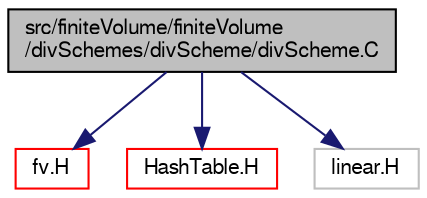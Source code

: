 digraph "src/finiteVolume/finiteVolume/divSchemes/divScheme/divScheme.C"
{
  bgcolor="transparent";
  edge [fontname="FreeSans",fontsize="10",labelfontname="FreeSans",labelfontsize="10"];
  node [fontname="FreeSans",fontsize="10",shape=record];
  Node0 [label="src/finiteVolume/finiteVolume\l/divSchemes/divScheme/divScheme.C",height=0.2,width=0.4,color="black", fillcolor="grey75", style="filled", fontcolor="black"];
  Node0 -> Node1 [color="midnightblue",fontsize="10",style="solid",fontname="FreeSans"];
  Node1 [label="fv.H",height=0.2,width=0.4,color="red",URL="$a02921.html"];
  Node0 -> Node22 [color="midnightblue",fontsize="10",style="solid",fontname="FreeSans"];
  Node22 [label="HashTable.H",height=0.2,width=0.4,color="red",URL="$a08477.html"];
  Node0 -> Node47 [color="midnightblue",fontsize="10",style="solid",fontname="FreeSans"];
  Node47 [label="linear.H",height=0.2,width=0.4,color="grey75"];
}
